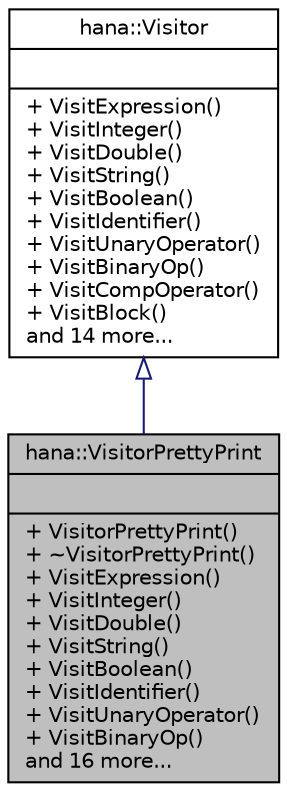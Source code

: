 digraph "hana::VisitorPrettyPrint"
{
 // LATEX_PDF_SIZE
  edge [fontname="Helvetica",fontsize="10",labelfontname="Helvetica",labelfontsize="10"];
  node [fontname="Helvetica",fontsize="10",shape=record];
  Node1 [label="{hana::VisitorPrettyPrint\n||+ VisitorPrettyPrint()\l+ ~VisitorPrettyPrint()\l+ VisitExpression()\l+ VisitInteger()\l+ VisitDouble()\l+ VisitString()\l+ VisitBoolean()\l+ VisitIdentifier()\l+ VisitUnaryOperator()\l+ VisitBinaryOp()\land 16 more...\l}",height=0.2,width=0.4,color="black", fillcolor="grey75", style="filled", fontcolor="black",tooltip=" "];
  Node2 -> Node1 [dir="back",color="midnightblue",fontsize="10",style="solid",arrowtail="onormal",fontname="Helvetica"];
  Node2 [label="{hana::Visitor\n||+ VisitExpression()\l+ VisitInteger()\l+ VisitDouble()\l+ VisitString()\l+ VisitBoolean()\l+ VisitIdentifier()\l+ VisitUnaryOperator()\l+ VisitBinaryOp()\l+ VisitCompOperator()\l+ VisitBlock()\land 14 more...\l}",height=0.2,width=0.4,color="black", fillcolor="white", style="filled",URL="$classhana_1_1_visitor.html",tooltip=" "];
}
